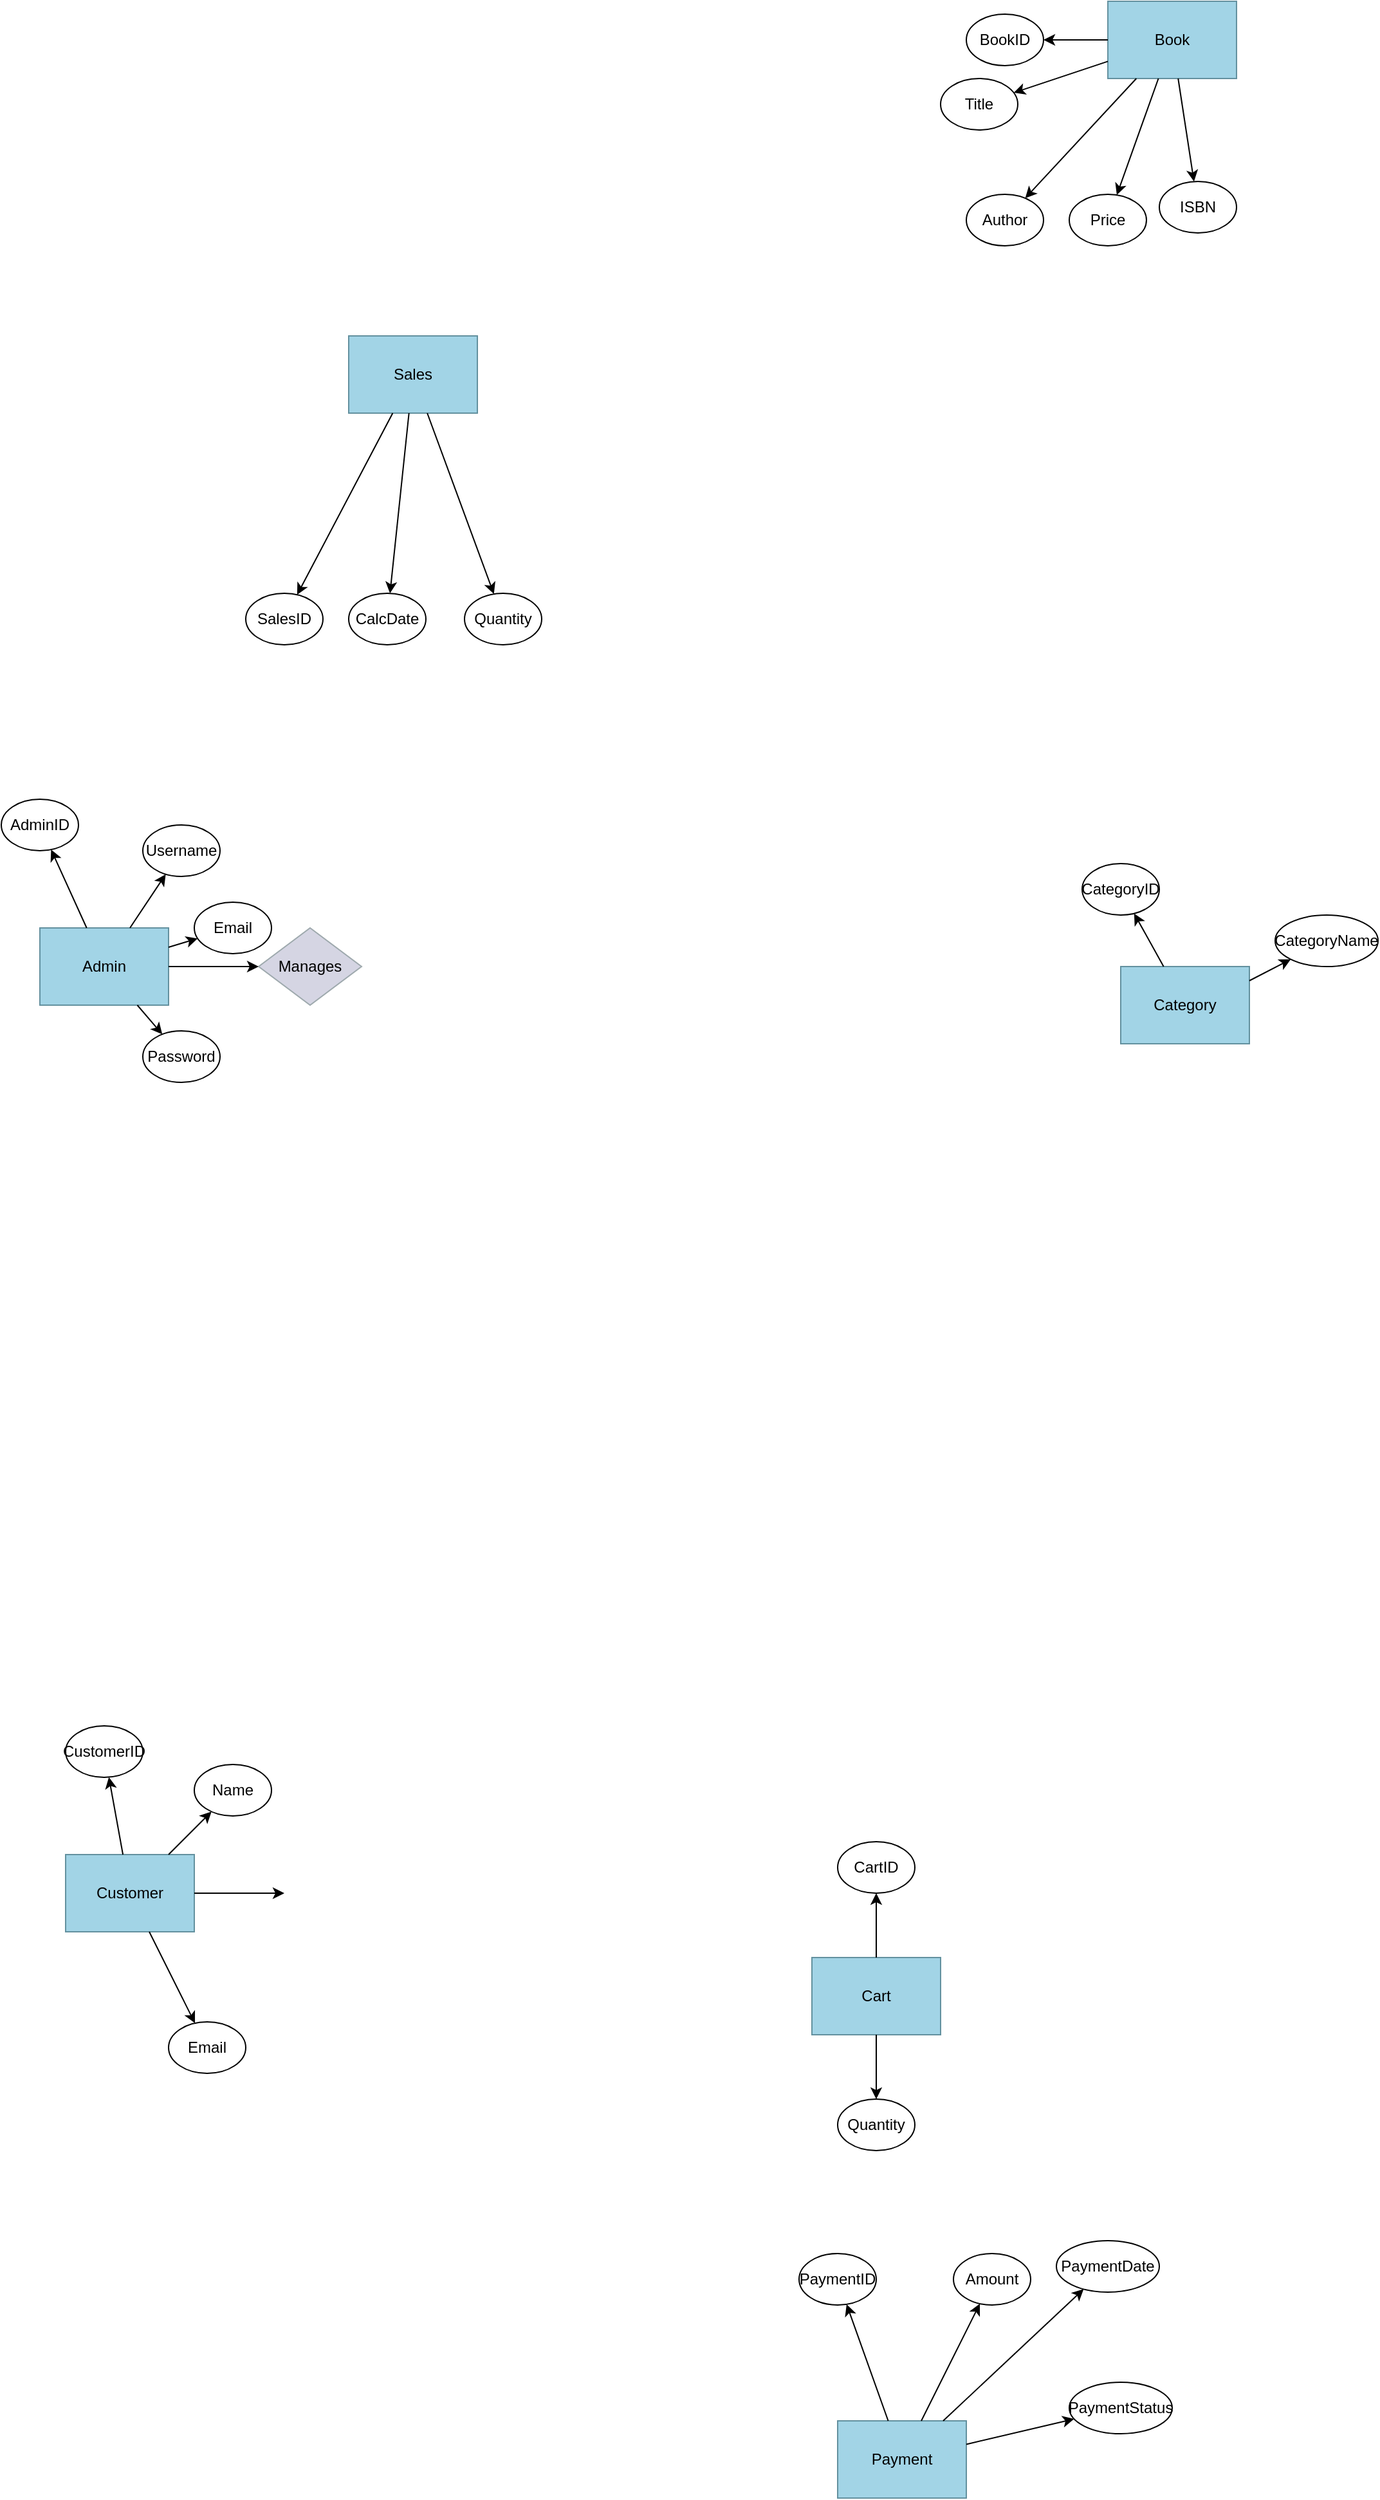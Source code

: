 <mxfile version="26.0.3">
  <diagram name="Page-1" id="2v3cK4fD7Jv4Vw0qW9uX">
    <mxGraphModel dx="1181" dy="1546" grid="1" gridSize="10" guides="1" tooltips="1" connect="1" arrows="1" fold="1" page="0" pageScale="1" pageWidth="850" pageHeight="1100" math="0" shadow="0">
      <root>
        <mxCell id="0" />
        <mxCell id="1" parent="0" />
        <mxCell id="Admin" value="Admin" style="rounded=0;whiteSpace=wrap;html=1;fillColor=#a2d4e6;strokeColor=#63919f;" parent="1" vertex="1">
          <mxGeometry x="60" y="170" width="100" height="60" as="geometry" />
        </mxCell>
        <mxCell id="AdminID" value="AdminID" style="ellipse;whiteSpace=wrap;html=1;" parent="1" vertex="1">
          <mxGeometry x="30" y="70" width="60" height="40" as="geometry" />
        </mxCell>
        <mxCell id="Admin_to_AdminID" parent="1" source="Admin" target="AdminID" edge="1">
          <mxGeometry relative="1" as="geometry" />
        </mxCell>
        <mxCell id="AdminUsername" value="Username" style="ellipse;whiteSpace=wrap;html=1;" parent="1" vertex="1">
          <mxGeometry x="140" y="90" width="60" height="40" as="geometry" />
        </mxCell>
        <mxCell id="Admin_to_AdminUsername" parent="1" source="Admin" target="AdminUsername" edge="1">
          <mxGeometry relative="1" as="geometry" />
        </mxCell>
        <mxCell id="AdminEmail" value="Email" style="ellipse;whiteSpace=wrap;html=1;" parent="1" vertex="1">
          <mxGeometry x="180" y="150" width="60" height="40" as="geometry" />
        </mxCell>
        <mxCell id="Admin_to_AdminEmail" parent="1" source="Admin" target="AdminEmail" edge="1">
          <mxGeometry relative="1" as="geometry" />
        </mxCell>
        <mxCell id="AdminPassword" value="Password" style="ellipse;whiteSpace=wrap;html=1;" parent="1" vertex="1">
          <mxGeometry x="140" y="250" width="60" height="40" as="geometry" />
        </mxCell>
        <mxCell id="Admin_to_AdminPassword" parent="1" source="Admin" target="AdminPassword" edge="1">
          <mxGeometry relative="1" as="geometry" />
        </mxCell>
        <mxCell id="Manages" value="Manages" style="rhombus;whiteSpace=wrap;html=1;fillColor=#d5d5e3;strokeColor=#9ea9ad;" parent="1" vertex="1">
          <mxGeometry x="230" y="170" width="80" height="60" as="geometry" />
        </mxCell>
        <mxCell id="Admin_to_Manages" parent="1" source="Admin" target="Manages" edge="1">
          <mxGeometry x="0.372" relative="1" as="geometry">
            <mxPoint x="161" y="200" as="sourcePoint" />
            <mxPoint x="200" y="200" as="targetPoint" />
            <Array as="points">
              <mxPoint x="210" y="200" />
            </Array>
            <mxPoint as="offset" />
          </mxGeometry>
        </mxCell>
        <mxCell id="Category" value="Category" style="rounded=0;whiteSpace=wrap;html=1;fillColor=#a2d4e6;strokeColor=#63919f;" parent="1" vertex="1">
          <mxGeometry x="900" y="200" width="100" height="60" as="geometry" />
        </mxCell>
        <mxCell id="CategoryID" value="CategoryID" style="ellipse;whiteSpace=wrap;html=1;" parent="1" vertex="1">
          <mxGeometry x="870" y="120" width="60" height="40" as="geometry" />
        </mxCell>
        <mxCell id="Category_to_CategoryID" parent="1" source="Category" target="CategoryID" edge="1">
          <mxGeometry relative="1" as="geometry" />
        </mxCell>
        <mxCell id="CategoryName" value="CategoryName" style="ellipse;whiteSpace=wrap;html=1;" parent="1" vertex="1">
          <mxGeometry x="1020" y="160" width="80" height="40" as="geometry" />
        </mxCell>
        <mxCell id="Category_to_CategoryName" parent="1" target="CategoryName" edge="1">
          <mxGeometry relative="1" as="geometry">
            <mxPoint x="1000" y="211" as="sourcePoint" />
          </mxGeometry>
        </mxCell>
        <mxCell id="5gofg_rC1kgmEp9FKNQV-17" value="Book" style="rounded=0;whiteSpace=wrap;html=1;fillColor=#a2d4e6;strokeColor=#63919f;" vertex="1" parent="1">
          <mxGeometry x="890" y="-550" width="100" height="60" as="geometry" />
        </mxCell>
        <mxCell id="5gofg_rC1kgmEp9FKNQV-18" value="BookID" style="ellipse;whiteSpace=wrap;html=1;" vertex="1" parent="1">
          <mxGeometry x="780" y="-540" width="60" height="40" as="geometry" />
        </mxCell>
        <mxCell id="5gofg_rC1kgmEp9FKNQV-19" edge="1" parent="1" source="5gofg_rC1kgmEp9FKNQV-17" target="5gofg_rC1kgmEp9FKNQV-18">
          <mxGeometry relative="1" as="geometry" />
        </mxCell>
        <mxCell id="5gofg_rC1kgmEp9FKNQV-20" value="Title" style="ellipse;whiteSpace=wrap;html=1;" vertex="1" parent="1">
          <mxGeometry x="760" y="-490" width="60" height="40" as="geometry" />
        </mxCell>
        <mxCell id="5gofg_rC1kgmEp9FKNQV-21" edge="1" parent="1" source="5gofg_rC1kgmEp9FKNQV-17" target="5gofg_rC1kgmEp9FKNQV-20">
          <mxGeometry relative="1" as="geometry" />
        </mxCell>
        <mxCell id="5gofg_rC1kgmEp9FKNQV-22" value="ISBN" style="ellipse;whiteSpace=wrap;html=1;" vertex="1" parent="1">
          <mxGeometry x="930" y="-410" width="60" height="40" as="geometry" />
        </mxCell>
        <mxCell id="5gofg_rC1kgmEp9FKNQV-23" edge="1" parent="1" source="5gofg_rC1kgmEp9FKNQV-17" target="5gofg_rC1kgmEp9FKNQV-22">
          <mxGeometry relative="1" as="geometry" />
        </mxCell>
        <mxCell id="5gofg_rC1kgmEp9FKNQV-24" value="Price" style="ellipse;whiteSpace=wrap;html=1;" vertex="1" parent="1">
          <mxGeometry x="860" y="-400" width="60" height="40" as="geometry" />
        </mxCell>
        <mxCell id="5gofg_rC1kgmEp9FKNQV-25" edge="1" parent="1" source="5gofg_rC1kgmEp9FKNQV-17" target="5gofg_rC1kgmEp9FKNQV-24">
          <mxGeometry relative="1" as="geometry" />
        </mxCell>
        <mxCell id="5gofg_rC1kgmEp9FKNQV-26" value="Author" style="ellipse;whiteSpace=wrap;html=1;" vertex="1" parent="1">
          <mxGeometry x="780" y="-400" width="60" height="40" as="geometry" />
        </mxCell>
        <mxCell id="5gofg_rC1kgmEp9FKNQV-27" edge="1" parent="1" source="5gofg_rC1kgmEp9FKNQV-17" target="5gofg_rC1kgmEp9FKNQV-26">
          <mxGeometry relative="1" as="geometry" />
        </mxCell>
        <mxCell id="5gofg_rC1kgmEp9FKNQV-28" value="Payment" style="rounded=0;whiteSpace=wrap;html=1;fillColor=#a2d4e6;strokeColor=#63919f;" vertex="1" parent="1">
          <mxGeometry x="680" y="1330" width="100" height="60" as="geometry" />
        </mxCell>
        <mxCell id="5gofg_rC1kgmEp9FKNQV-29" value="PaymentID" style="ellipse;whiteSpace=wrap;html=1;" vertex="1" parent="1">
          <mxGeometry x="650" y="1200" width="60" height="40" as="geometry" />
        </mxCell>
        <mxCell id="5gofg_rC1kgmEp9FKNQV-30" edge="1" parent="1" source="5gofg_rC1kgmEp9FKNQV-28" target="5gofg_rC1kgmEp9FKNQV-29">
          <mxGeometry relative="1" as="geometry" />
        </mxCell>
        <mxCell id="5gofg_rC1kgmEp9FKNQV-31" value="Amount" style="ellipse;whiteSpace=wrap;html=1;" vertex="1" parent="1">
          <mxGeometry x="770" y="1200" width="60" height="40" as="geometry" />
        </mxCell>
        <mxCell id="5gofg_rC1kgmEp9FKNQV-32" edge="1" parent="1" source="5gofg_rC1kgmEp9FKNQV-28" target="5gofg_rC1kgmEp9FKNQV-31">
          <mxGeometry relative="1" as="geometry" />
        </mxCell>
        <mxCell id="5gofg_rC1kgmEp9FKNQV-33" value="PaymentDate" style="ellipse;whiteSpace=wrap;html=1;" vertex="1" parent="1">
          <mxGeometry x="850" y="1190" width="80" height="40" as="geometry" />
        </mxCell>
        <mxCell id="5gofg_rC1kgmEp9FKNQV-34" edge="1" parent="1" source="5gofg_rC1kgmEp9FKNQV-28" target="5gofg_rC1kgmEp9FKNQV-33">
          <mxGeometry relative="1" as="geometry" />
        </mxCell>
        <mxCell id="5gofg_rC1kgmEp9FKNQV-35" value="PaymentStatus" style="ellipse;whiteSpace=wrap;html=1;" vertex="1" parent="1">
          <mxGeometry x="860" y="1300" width="80" height="40" as="geometry" />
        </mxCell>
        <mxCell id="5gofg_rC1kgmEp9FKNQV-36" edge="1" parent="1" source="5gofg_rC1kgmEp9FKNQV-28" target="5gofg_rC1kgmEp9FKNQV-35">
          <mxGeometry relative="1" as="geometry" />
        </mxCell>
        <mxCell id="5gofg_rC1kgmEp9FKNQV-38" value="Cart" style="rounded=0;whiteSpace=wrap;html=1;fillColor=#a2d4e6;strokeColor=#63919f;" vertex="1" parent="1">
          <mxGeometry x="660" y="970" width="100" height="60" as="geometry" />
        </mxCell>
        <mxCell id="5gofg_rC1kgmEp9FKNQV-39" value="CartID" style="ellipse;whiteSpace=wrap;html=1;" vertex="1" parent="1">
          <mxGeometry x="680" y="880" width="60" height="40" as="geometry" />
        </mxCell>
        <mxCell id="5gofg_rC1kgmEp9FKNQV-40" edge="1" parent="1" source="5gofg_rC1kgmEp9FKNQV-38" target="5gofg_rC1kgmEp9FKNQV-39">
          <mxGeometry relative="1" as="geometry" />
        </mxCell>
        <mxCell id="5gofg_rC1kgmEp9FKNQV-41" value="Quantity" style="ellipse;whiteSpace=wrap;html=1;" vertex="1" parent="1">
          <mxGeometry x="680" y="1080" width="60" height="40" as="geometry" />
        </mxCell>
        <mxCell id="5gofg_rC1kgmEp9FKNQV-42" edge="1" parent="1" source="5gofg_rC1kgmEp9FKNQV-38" target="5gofg_rC1kgmEp9FKNQV-41">
          <mxGeometry relative="1" as="geometry" />
        </mxCell>
        <mxCell id="5gofg_rC1kgmEp9FKNQV-44" value="Sales" style="rounded=0;whiteSpace=wrap;html=1;fillColor=#a2d4e6;strokeColor=#63919f;" vertex="1" parent="1">
          <mxGeometry x="300" y="-290" width="100" height="60" as="geometry" />
        </mxCell>
        <mxCell id="5gofg_rC1kgmEp9FKNQV-45" value="SalesID" style="ellipse;whiteSpace=wrap;html=1;" vertex="1" parent="1">
          <mxGeometry x="220" y="-90" width="60" height="40" as="geometry" />
        </mxCell>
        <mxCell id="5gofg_rC1kgmEp9FKNQV-46" edge="1" parent="1" source="5gofg_rC1kgmEp9FKNQV-44" target="5gofg_rC1kgmEp9FKNQV-45">
          <mxGeometry relative="1" as="geometry" />
        </mxCell>
        <mxCell id="5gofg_rC1kgmEp9FKNQV-47" value="Quantity" style="ellipse;whiteSpace=wrap;html=1;" vertex="1" parent="1">
          <mxGeometry x="390" y="-90" width="60" height="40" as="geometry" />
        </mxCell>
        <mxCell id="5gofg_rC1kgmEp9FKNQV-48" edge="1" parent="1" source="5gofg_rC1kgmEp9FKNQV-44" target="5gofg_rC1kgmEp9FKNQV-47">
          <mxGeometry relative="1" as="geometry" />
        </mxCell>
        <mxCell id="5gofg_rC1kgmEp9FKNQV-49" value="CalcDate" style="ellipse;whiteSpace=wrap;html=1;" vertex="1" parent="1">
          <mxGeometry x="300" y="-90" width="60" height="40" as="geometry" />
        </mxCell>
        <mxCell id="5gofg_rC1kgmEp9FKNQV-50" edge="1" parent="1" source="5gofg_rC1kgmEp9FKNQV-44" target="5gofg_rC1kgmEp9FKNQV-49">
          <mxGeometry relative="1" as="geometry" />
        </mxCell>
        <mxCell id="5gofg_rC1kgmEp9FKNQV-51" value="Customer" style="rounded=0;whiteSpace=wrap;html=1;fillColor=#a2d4e6;strokeColor=#63919f;" vertex="1" parent="1">
          <mxGeometry x="80" y="890" width="100" height="60" as="geometry" />
        </mxCell>
        <mxCell id="5gofg_rC1kgmEp9FKNQV-52" value="CustomerID" style="ellipse;whiteSpace=wrap;html=1;" vertex="1" parent="1">
          <mxGeometry x="80" y="790" width="60" height="40" as="geometry" />
        </mxCell>
        <mxCell id="5gofg_rC1kgmEp9FKNQV-53" edge="1" parent="1" source="5gofg_rC1kgmEp9FKNQV-51" target="5gofg_rC1kgmEp9FKNQV-52">
          <mxGeometry relative="1" as="geometry" />
        </mxCell>
        <mxCell id="5gofg_rC1kgmEp9FKNQV-54" value="Name" style="ellipse;whiteSpace=wrap;html=1;" vertex="1" parent="1">
          <mxGeometry x="180" y="820" width="60" height="40" as="geometry" />
        </mxCell>
        <mxCell id="5gofg_rC1kgmEp9FKNQV-55" edge="1" parent="1" source="5gofg_rC1kgmEp9FKNQV-51" target="5gofg_rC1kgmEp9FKNQV-54">
          <mxGeometry relative="1" as="geometry" />
        </mxCell>
        <mxCell id="5gofg_rC1kgmEp9FKNQV-56" value="Email" style="ellipse;whiteSpace=wrap;html=1;" vertex="1" parent="1">
          <mxGeometry x="160" y="1020" width="60" height="40" as="geometry" />
        </mxCell>
        <mxCell id="5gofg_rC1kgmEp9FKNQV-57" edge="1" parent="1" source="5gofg_rC1kgmEp9FKNQV-51" target="5gofg_rC1kgmEp9FKNQV-56">
          <mxGeometry relative="1" as="geometry" />
        </mxCell>
        <mxCell id="5gofg_rC1kgmEp9FKNQV-58" edge="1" parent="1" source="5gofg_rC1kgmEp9FKNQV-51">
          <mxGeometry relative="1" as="geometry">
            <mxPoint x="250" y="920" as="targetPoint" />
          </mxGeometry>
        </mxCell>
      </root>
    </mxGraphModel>
  </diagram>
</mxfile>

